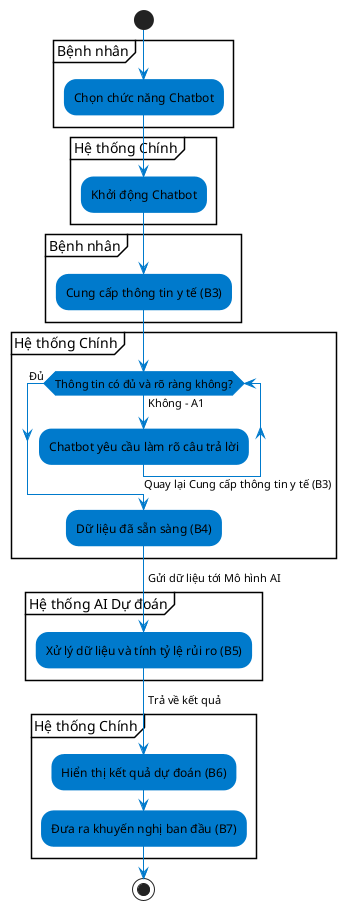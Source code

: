 @startuml
skinparam activity {
  FontName Arial
  BackgroundColor #007ACC
  BorderColor #007ACC
  ArrowColor #007ACC
}
skinparam swimlane {
  BorderColor #007ACC
  BackgroundColor #E6F3FF
}

start

partition Bệnh nhân {
  :Chọn chức năng Chatbot;
}

partition Hệ thống Chính {
  :Khởi động Chatbot;
}

partition Bệnh nhân {
  :Cung cấp thông tin y tế (B3);
}

partition Hệ thống Chính {
  while (Thông tin có đủ và rõ ràng không?) is (Không - A1)
    :Chatbot yêu cầu làm rõ câu trả lời;
    -> Quay lại Cung cấp thông tin y tế (B3);
  endwhile (Đủ)
  :Dữ liệu đã sẵn sàng (B4);
  
  -> Gửi dữ liệu tới Mô hình AI;
}

partition Hệ thống AI Dự đoán {
  :Xử lý dữ liệu và tính tỷ lệ rủi ro (B5);
  -> Trả về kết quả;
}

partition Hệ thống Chính {
  :Hiển thị kết quả dự đoán (B6);
  :Đưa ra khuyến nghị ban đầu (B7);
}

stop
@enduml